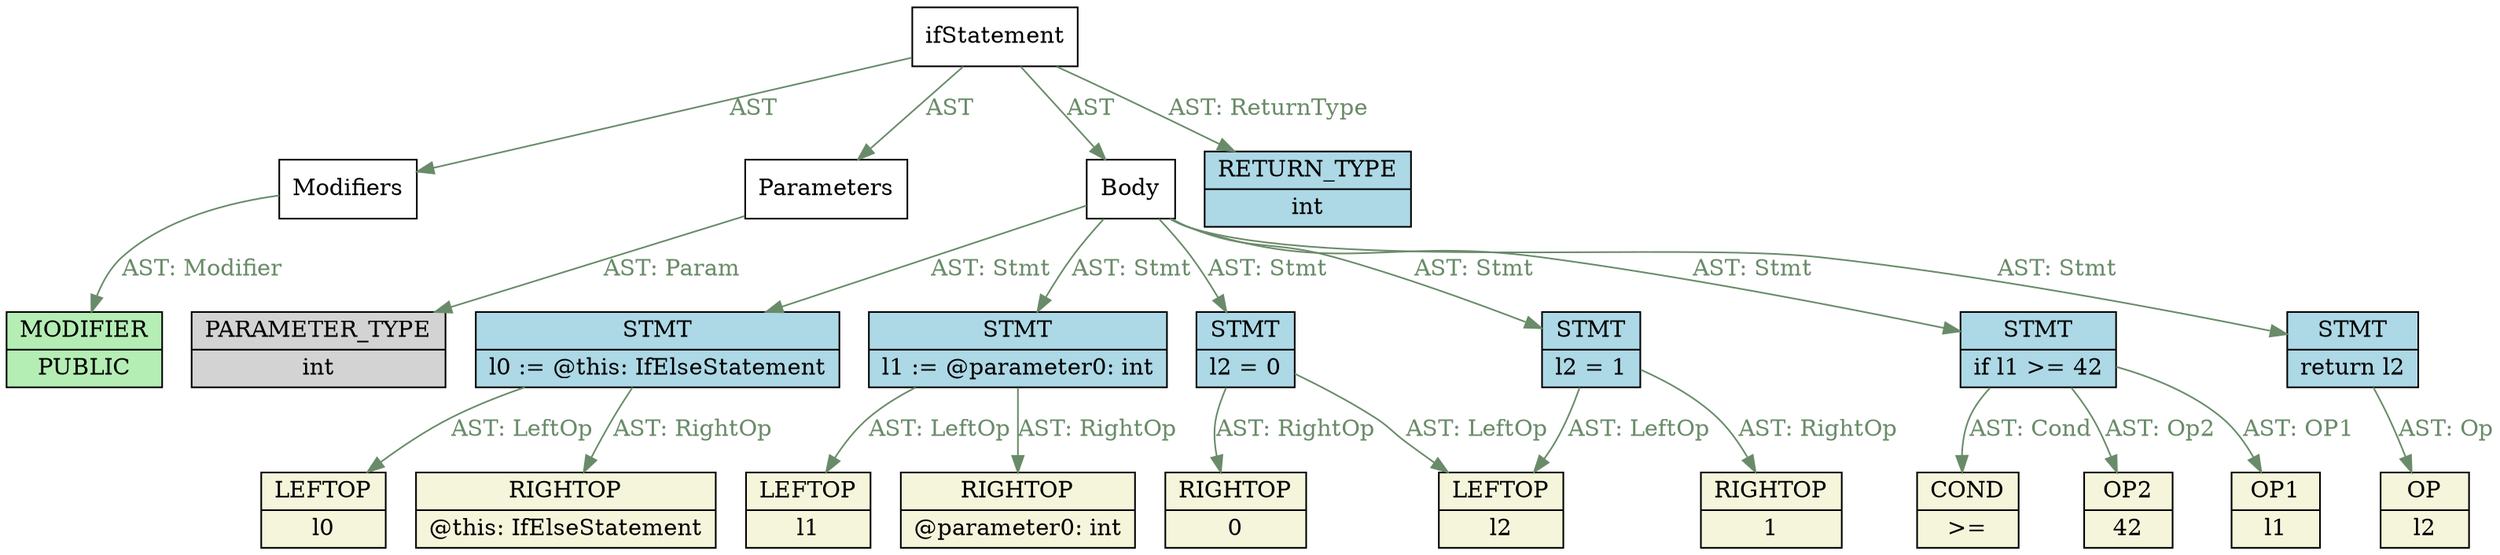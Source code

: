 digraph AST {
	rankdir=TB;
	node [style=filled, shape=record];
	edge [style=filled]	"1517185291" [label=ifStatement, fillcolor="white"];
	"866062017" [label=Modifiers, fillcolor="white"];
	"679255763" [label=Parameters, fillcolor="white"];
	"2034796059" [label=Body, fillcolor="white"];
	"-2059221936" [label="{<f0> MODIFIER | <f1> PUBLIC}", fillcolor="darkseagreen2"];
	"242610529" [label="{<f0> PARAMETER_TYPE | <f1> int}", fillcolor="lightgray"];
	"457559228" [label="{<f0> STMT | <f1> l0 := @this: IfElseStatement}", fillcolor="lightblue"];
	"279699695" [label="{<f0> LEFTOP | <f1> l0}", fillcolor="beige"];
	"443193635" [label="{<f0> RIGHTOP | <f1> @this: IfElseStatement}", fillcolor="beige"];
	"-1231822326" [label="{<f0> STMT | <f1> l1 := @parameter0: int}", fillcolor="lightblue"];
	"279699726" [label="{<f0> LEFTOP | <f1> l1}", fillcolor="beige"];
	"-581805002" [label="{<f0> RIGHTOP | <f1> @parameter0: int}", fillcolor="beige"];
	"-2078995384" [label="{<f0> STMT | <f1> l2 = 0}", fillcolor="lightblue"];
	"279699757" [label="{<f0> LEFTOP | <f1> l2}", fillcolor="beige"];
	"989450056" [label="{<f0> RIGHTOP | <f1> 0}", fillcolor="beige"];
	"550847038" [label="{<f0> STMT | <f1> if l1 &gt;= 42}", fillcolor="lightblue"];
	"1278360681" [label="{<f0> OP1 | <f1> l1}", fillcolor="beige"];
	"972044481" [label="{<f0> COND | <f1>  &gt;= }", fillcolor="beige"];
	"931727514" [label="{<f0> OP2 | <f1> 42}", fillcolor="beige"];
	"1402564993" [label="{<f0> STMT | <f1> l2 = 1}", fillcolor="lightblue"];
	"989450087" [label="{<f0> RIGHTOP | <f1> 1}", fillcolor="beige"];
	"-585620128" [label="{<f0> STMT | <f1> return l2}", fillcolor="lightblue"];
	"2012851007" [label="{<f0> OP | <f1> l2}", fillcolor="beige"];
	"34353057" [label="{<f0> RETURN_TYPE | <f1> int}", fillcolor="lightblue"];
	"1517185291" -> "866062017"[label="AST", color="darkseagreen4", fontcolor="darkseagreen4"];
	"1517185291" -> "679255763"[label="AST", color="darkseagreen4", fontcolor="darkseagreen4"];
	"1517185291" -> "2034796059"[label="AST", color="darkseagreen4", fontcolor="darkseagreen4"];
	"866062017" -> "-2059221936"[label="AST: Modifier", color="darkseagreen4", fontcolor="darkseagreen4"];
	"679255763" -> "242610529"[label="AST: Param", color="darkseagreen4", fontcolor="darkseagreen4"];
	"2034796059" -> "457559228"[label="AST: Stmt", color="darkseagreen4", fontcolor="darkseagreen4"];
	"457559228" -> "279699695"[label="AST: LeftOp", color="darkseagreen4", fontcolor="darkseagreen4"];
	"457559228" -> "443193635"[label="AST: RightOp", color="darkseagreen4", fontcolor="darkseagreen4"];
	"2034796059" -> "-1231822326"[label="AST: Stmt", color="darkseagreen4", fontcolor="darkseagreen4"];
	"-1231822326" -> "279699726"[label="AST: LeftOp", color="darkseagreen4", fontcolor="darkseagreen4"];
	"-1231822326" -> "-581805002"[label="AST: RightOp", color="darkseagreen4", fontcolor="darkseagreen4"];
	"2034796059" -> "-2078995384"[label="AST: Stmt", color="darkseagreen4", fontcolor="darkseagreen4"];
	"-2078995384" -> "279699757"[label="AST: LeftOp", color="darkseagreen4", fontcolor="darkseagreen4"];
	"-2078995384" -> "989450056"[label="AST: RightOp", color="darkseagreen4", fontcolor="darkseagreen4"];
	"2034796059" -> "550847038"[label="AST: Stmt", color="darkseagreen4", fontcolor="darkseagreen4"];
	"550847038" -> "1278360681"[label="AST: OP1", color="darkseagreen4", fontcolor="darkseagreen4"];
	"550847038" -> "972044481"[label="AST: Cond", color="darkseagreen4", fontcolor="darkseagreen4"];
	"550847038" -> "931727514"[label="AST: Op2", color="darkseagreen4", fontcolor="darkseagreen4"];
	"2034796059" -> "1402564993"[label="AST: Stmt", color="darkseagreen4", fontcolor="darkseagreen4"];
	"1402564993" -> "279699757"[label="AST: LeftOp", color="darkseagreen4", fontcolor="darkseagreen4"];
	"1402564993" -> "989450087"[label="AST: RightOp", color="darkseagreen4", fontcolor="darkseagreen4"];
	"2034796059" -> "-585620128"[label="AST: Stmt", color="darkseagreen4", fontcolor="darkseagreen4"];
	"-585620128" -> "2012851007"[label="AST: Op", color="darkseagreen4", fontcolor="darkseagreen4"];
	"1517185291" -> "34353057"[label="AST: ReturnType", color="darkseagreen4", fontcolor="darkseagreen4"];
}
